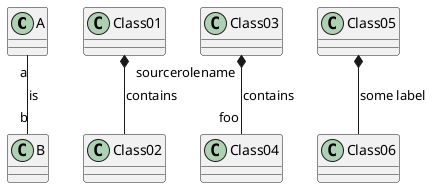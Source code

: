 {
  "sha1": "ajgbyhv75qlf5j1sxvhyte8px7ue2xt",
  "insertion": {
    "when": "2024-05-30T20:48:21.886Z",
    "user": "plantuml@gmail.com"
  }
}
@startuml
A -- B : "a" is "b"
Class01 *-- Class02 : "sourcerolename" contains
Class03 *-- Class04 : contains "foo"
Class05 *-- Class06 : "some label"
@enduml
